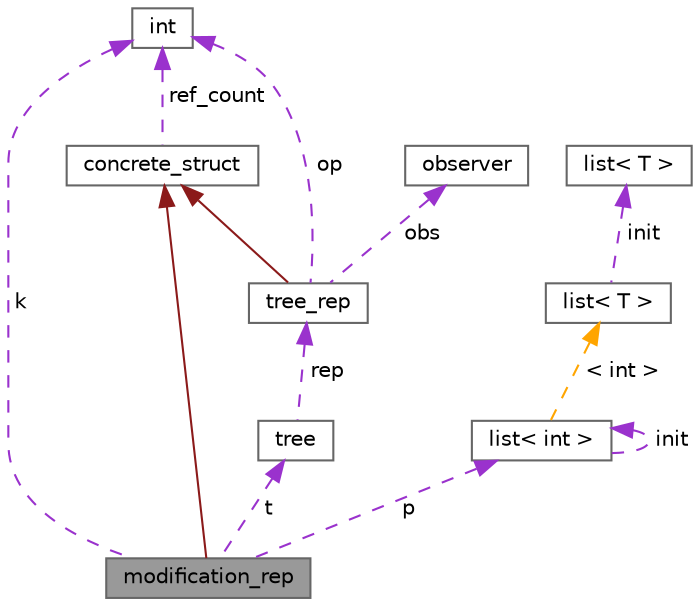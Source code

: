 digraph "modification_rep"
{
 // LATEX_PDF_SIZE
  bgcolor="transparent";
  edge [fontname=Helvetica,fontsize=10,labelfontname=Helvetica,labelfontsize=10];
  node [fontname=Helvetica,fontsize=10,shape=box,height=0.2,width=0.4];
  Node1 [label="modification_rep",height=0.2,width=0.4,color="gray40", fillcolor="grey60", style="filled", fontcolor="black",tooltip=" "];
  Node2 -> Node1 [dir="back",color="firebrick4",style="solid"];
  Node2 [label="concrete_struct",height=0.2,width=0.4,color="gray40", fillcolor="white", style="filled",URL="$structconcrete__struct.html",tooltip="Structure representing a concrete object with a reference count."];
  Node3 -> Node2 [dir="back",color="darkorchid3",style="dashed",label=" ref_count" ];
  Node3 [label="int",height=0.2,width=0.4,color="gray40", fillcolor="white", style="filled",tooltip=" "];
  Node3 -> Node1 [dir="back",color="darkorchid3",style="dashed",label=" k" ];
  Node4 -> Node1 [dir="back",color="darkorchid3",style="dashed",label=" p" ];
  Node4 [label="list\< int \>",height=0.2,width=0.4,color="gray40", fillcolor="white", style="filled",URL="$classlist.html",tooltip=" "];
  Node4 -> Node4 [dir="back",color="darkorchid3",style="dashed",label=" init" ];
  Node5 -> Node4 [dir="back",color="orange",style="dashed",label=" \< int \>" ];
  Node5 [label="list\< T \>",height=0.2,width=0.4,color="gray40", fillcolor="white", style="filled",URL="$classlist.html",tooltip="The list class represents a linked list."];
  Node6 -> Node5 [dir="back",color="darkorchid3",style="dashed",label=" init" ];
  Node6 [label="list\< T \>",height=0.2,width=0.4,color="gray40", fillcolor="white", style="filled",tooltip=" "];
  Node7 -> Node1 [dir="back",color="darkorchid3",style="dashed",label=" t" ];
  Node7 [label="tree",height=0.2,width=0.4,color="gray40", fillcolor="white", style="filled",URL="$classtree.html",tooltip=" "];
  Node8 -> Node7 [dir="back",color="darkorchid3",style="dashed",label=" rep" ];
  Node8 [label="tree_rep",height=0.2,width=0.4,color="gray40", fillcolor="white", style="filled",URL="$classtree__rep.html",tooltip=" "];
  Node2 -> Node8 [dir="back",color="firebrick4",style="solid"];
  Node3 -> Node8 [dir="back",color="darkorchid3",style="dashed",label=" op" ];
  Node9 -> Node8 [dir="back",color="darkorchid3",style="dashed",label=" obs" ];
  Node9 [label="observer",height=0.2,width=0.4,color="gray40", fillcolor="white", style="filled",URL="$classobserver.html",tooltip=" "];
}
